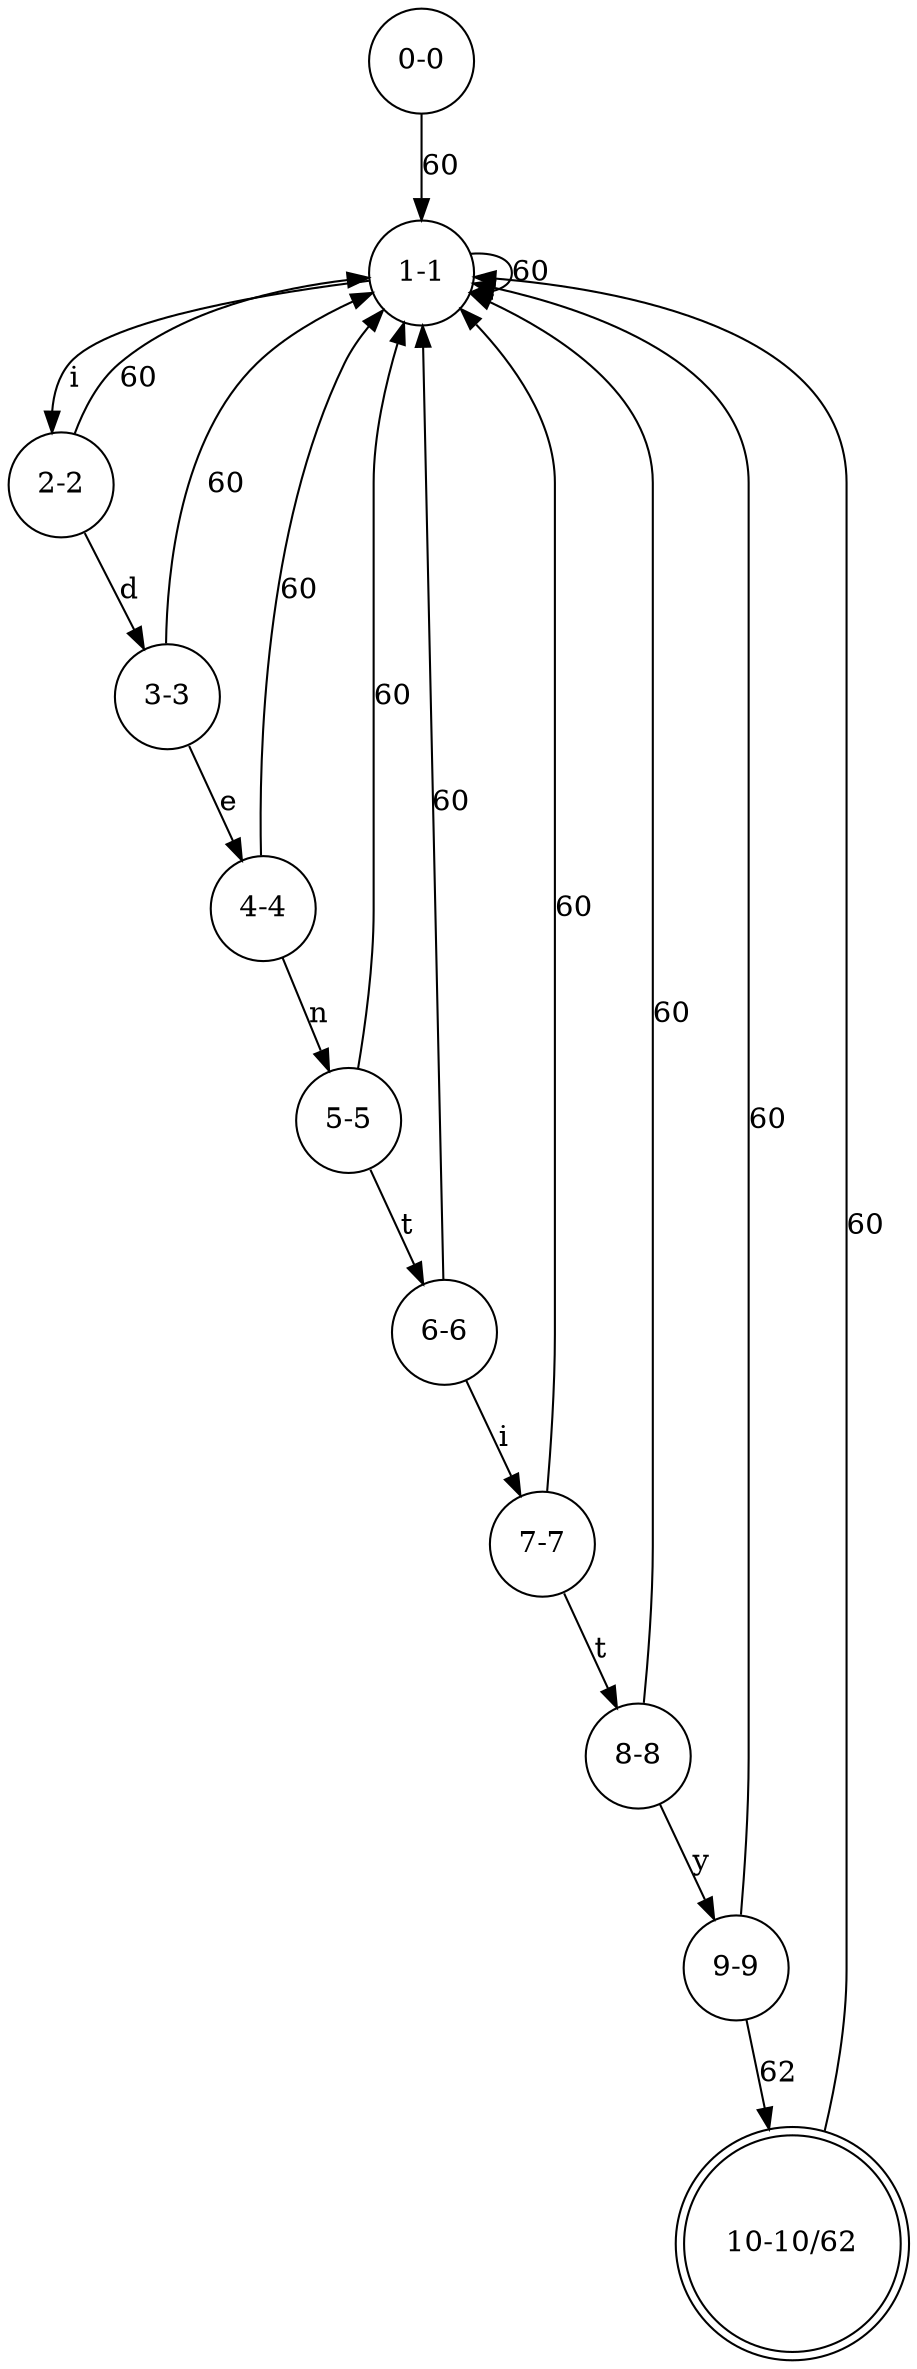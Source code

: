 digraph "DFAC" {
 0 [shape=circle,label="0-0"];
 1 [shape=circle,label="1-1"];
 2 [shape=circle,label="2-2"];
 3 [shape=circle,label="3-3"];
 4 [shape=circle,label="4-4"];
 5 [shape=circle,label="5-5"];
 6 [shape=circle,label="6-6"];
 7 [shape=circle,label="7-7"];
 8 [shape=circle,label="8-8"];
 9 [shape=circle,label="9-9"];
 10 [shape=doublecircle,label="10-10/62"];
0 -> 1 [label="60"];
1 -> 1 [label="60"];
1 -> 2 [label="i"];
2 -> 1 [label="60"];
2 -> 3 [label="d"];
3 -> 1 [label="60"];
3 -> 4 [label="e"];
4 -> 1 [label="60"];
4 -> 5 [label="n"];
5 -> 1 [label="60"];
5 -> 6 [label="t"];
6 -> 1 [label="60"];
6 -> 7 [label="i"];
7 -> 1 [label="60"];
7 -> 8 [label="t"];
8 -> 1 [label="60"];
8 -> 9 [label="y"];
9 -> 1 [label="60"];
9 -> 10 [label="62"];
10 -> 1 [label="60"];
}
